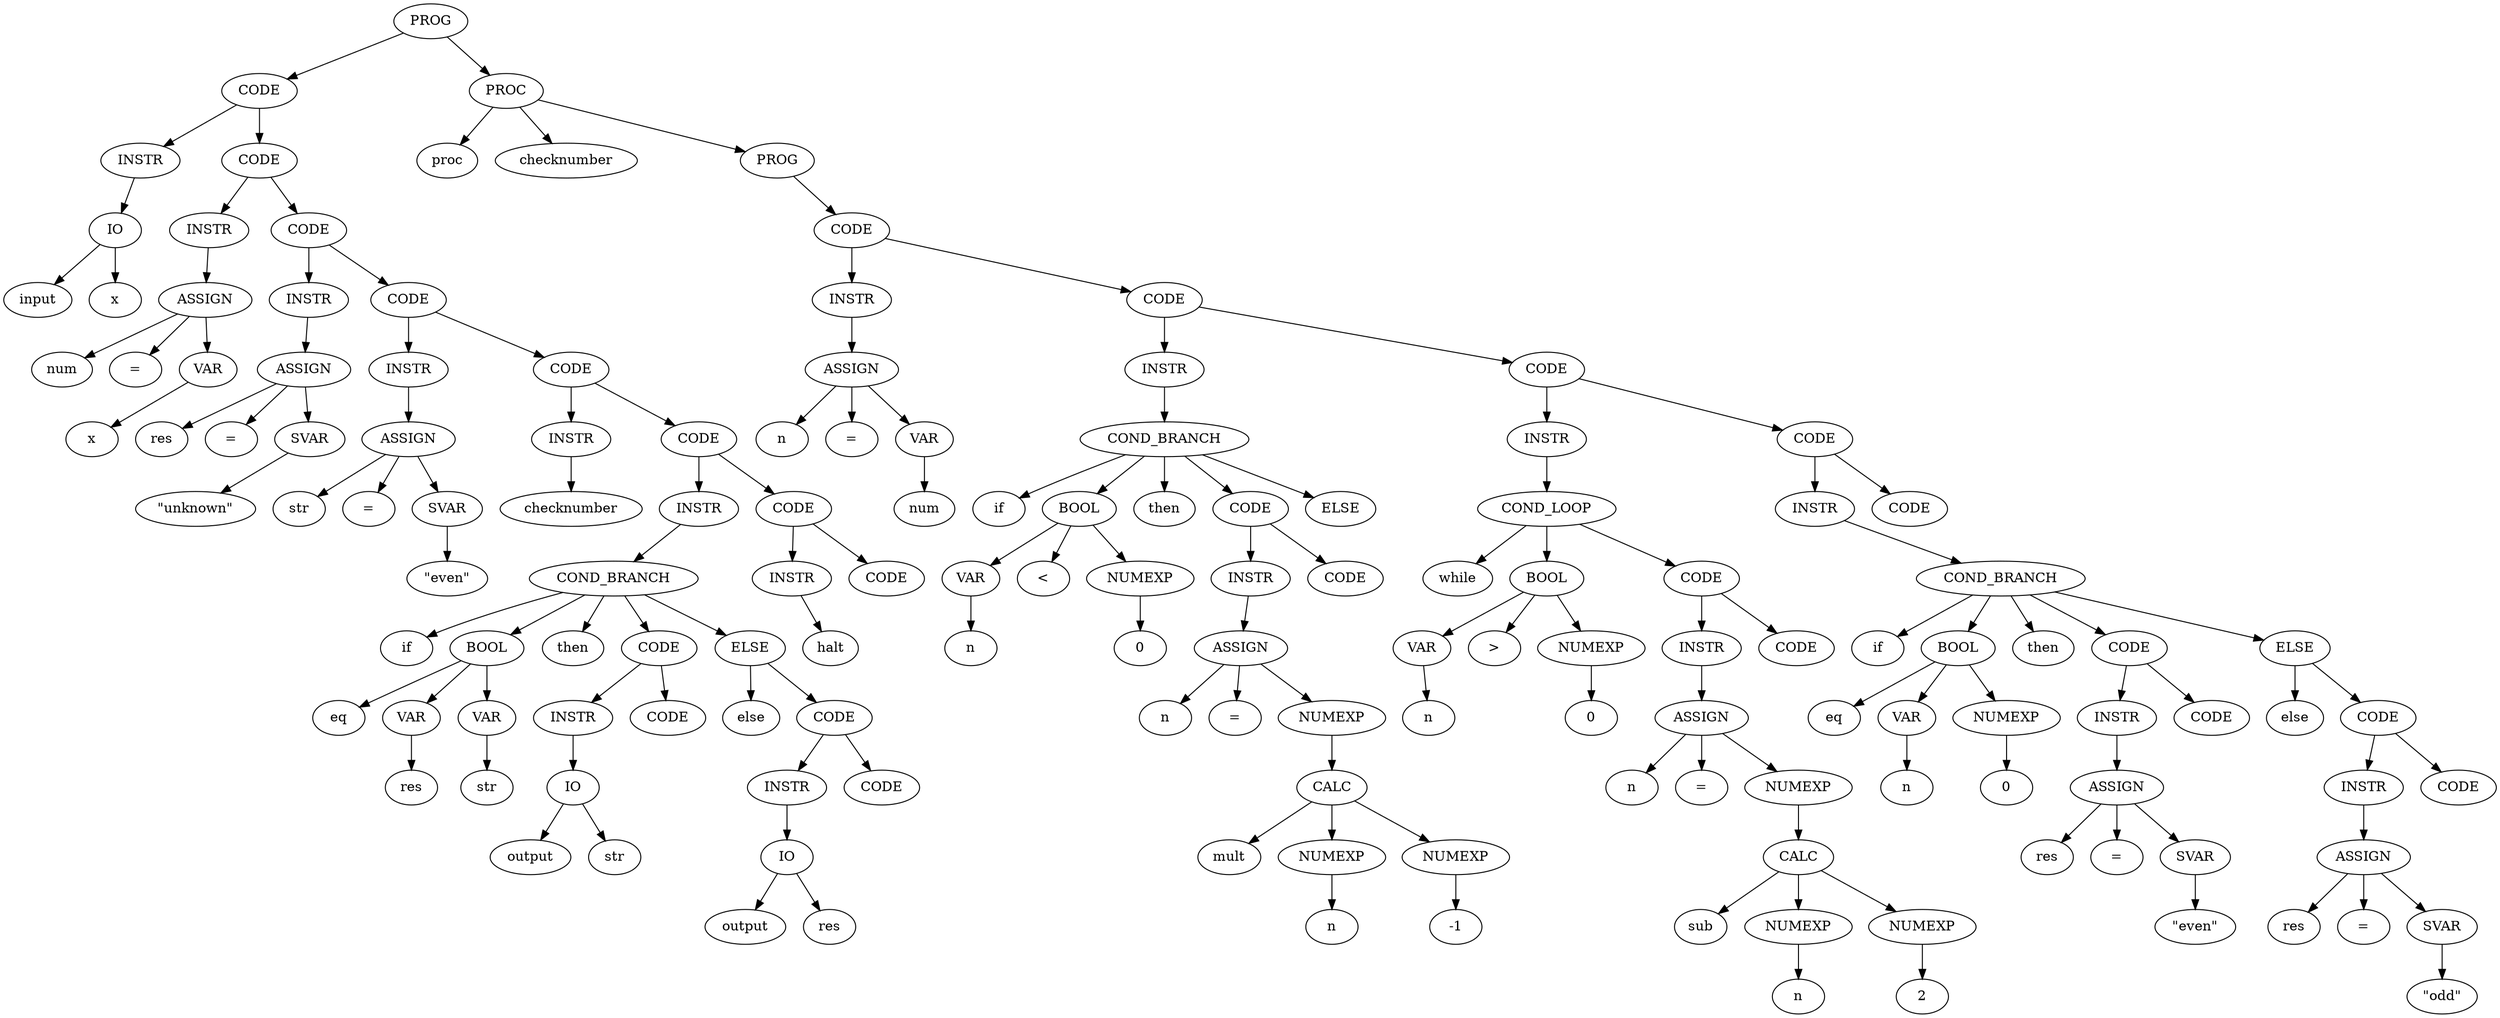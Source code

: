 digraph syntaxtree {
ID0 [label="PROG"];
ID2 [label="CODE"];
ID3 [label="INSTR"];
ID4 [label="IO"];
ID5 [label="input"];
ID6 [label="x"];
ID7 [label="CODE"];
ID8 [label="INSTR"];
ID9 [label="ASSIGN"];
ID10 [label="num"];
ID11 [label="="];
ID12 [label="VAR"];
ID13 [label="x"];
ID14 [label="CODE"];
ID15 [label="INSTR"];
ID16 [label="ASSIGN"];
ID17 [label="res"];
ID18 [label="="];
ID19 [label="SVAR"];
ID20 [label="\"unknown\""];
ID21 [label="CODE"];
ID22 [label="INSTR"];
ID23 [label="ASSIGN"];
ID24 [label="str"];
ID25 [label="="];
ID26 [label="SVAR"];
ID27 [label="\"even\""];
ID28 [label="CODE"];
ID29 [label="INSTR"];
ID30 [label="checknumber"];
ID31 [label="CODE"];
ID32 [label="INSTR"];
ID33 [label="COND_BRANCH"];
ID34 [label="if"];
ID35 [label="BOOL"];
ID36 [label="eq"];
ID37 [label="VAR"];
ID38 [label="res"];
ID39 [label="VAR"];
ID40 [label="str"];
ID41 [label="then"];
ID42 [label="CODE"];
ID43 [label="INSTR"];
ID44 [label="IO"];
ID45 [label="output"];
ID46 [label="str"];
ID47 [label="CODE"];
ID48 [label="ELSE"];
ID49 [label="else"];
ID50 [label="CODE"];
ID51 [label="INSTR"];
ID52 [label="IO"];
ID53 [label="output"];
ID54 [label="res"];
ID55 [label="CODE"];
ID56 [label="CODE"];
ID57 [label="INSTR"];
ID58 [label="halt"];
ID59 [label="CODE"];
ID60 [label="PROC"];
ID61 [label="proc"];
ID62 [label="checknumber"];
ID63 [label="PROG"];
ID64 [label="CODE"];
ID65 [label="INSTR"];
ID66 [label="ASSIGN"];
ID67 [label="n"];
ID68 [label="="];
ID69 [label="VAR"];
ID70 [label="num"];
ID71 [label="CODE"];
ID72 [label="INSTR"];
ID73 [label="COND_BRANCH"];
ID74 [label="if"];
ID75 [label="BOOL"];
ID76 [label="VAR"];
ID77 [label="n"];
ID78 [label="<"];
ID79 [label="NUMEXP"];
ID80 [label="0"];
ID81 [label="then"];
ID82 [label="CODE"];
ID83 [label="INSTR"];
ID84 [label="ASSIGN"];
ID85 [label="n"];
ID86 [label="="];
ID87 [label="NUMEXP"];
ID88 [label="CALC"];
ID89 [label="mult"];
ID90 [label="NUMEXP"];
ID91 [label="n"];
ID92 [label="NUMEXP"];
ID93 [label="-1"];
ID94 [label="CODE"];
ID95 [label="ELSE"];
ID96 [label="CODE"];
ID97 [label="INSTR"];
ID98 [label="COND_LOOP"];
ID99 [label="while"];
ID100 [label="BOOL"];
ID101 [label="VAR"];
ID102 [label="n"];
ID103 [label=">"];
ID104 [label="NUMEXP"];
ID105 [label="0"];
ID106 [label="CODE"];
ID107 [label="INSTR"];
ID108 [label="ASSIGN"];
ID109 [label="n"];
ID110 [label="="];
ID111 [label="NUMEXP"];
ID112 [label="CALC"];
ID113 [label="sub"];
ID114 [label="NUMEXP"];
ID115 [label="n"];
ID116 [label="NUMEXP"];
ID117 [label="2"];
ID118 [label="CODE"];
ID119 [label="CODE"];
ID120 [label="INSTR"];
ID121 [label="COND_BRANCH"];
ID122 [label="if"];
ID123 [label="BOOL"];
ID124 [label="eq"];
ID125 [label="VAR"];
ID126 [label="n"];
ID127 [label="NUMEXP"];
ID128 [label="0"];
ID129 [label="then"];
ID130 [label="CODE"];
ID131 [label="INSTR"];
ID132 [label="ASSIGN"];
ID133 [label="res"];
ID134 [label="="];
ID135 [label="SVAR"];
ID136 [label="\"even\""];
ID137 [label="CODE"];
ID138 [label="ELSE"];
ID139 [label="else"];
ID140 [label="CODE"];
ID141 [label="INSTR"];
ID142 [label="ASSIGN"];
ID143 [label="res"];
ID144 [label="="];
ID145 [label="SVAR"];
ID146 [label="\"odd\""];
ID147 [label="CODE"];
ID148 [label="CODE"];
ID0 -> ID2;
ID0 -> ID60;
ID2 -> ID3;
ID2 -> ID7;
ID3 -> ID4;
ID4 -> ID5;
ID4 -> ID6;
ID7 -> ID8;
ID7 -> ID14;
ID8 -> ID9;
ID9 -> ID10;
ID9 -> ID11;
ID9 -> ID12;
ID12 -> ID13;
ID14 -> ID15;
ID14 -> ID21;
ID15 -> ID16;
ID16 -> ID17;
ID16 -> ID18;
ID16 -> ID19;
ID19 -> ID20;
ID21 -> ID22;
ID21 -> ID28;
ID22 -> ID23;
ID23 -> ID24;
ID23 -> ID25;
ID23 -> ID26;
ID26 -> ID27;
ID28 -> ID29;
ID28 -> ID31;
ID29 -> ID30;
ID31 -> ID32;
ID31 -> ID56;
ID32 -> ID33;
ID33 -> ID34;
ID33 -> ID35;
ID33 -> ID41;
ID33 -> ID42;
ID33 -> ID48;
ID35 -> ID36;
ID35 -> ID37;
ID35 -> ID39;
ID37 -> ID38;
ID39 -> ID40;
ID42 -> ID43;
ID42 -> ID47;
ID43 -> ID44;
ID44 -> ID45;
ID44 -> ID46;
ID48 -> ID49;
ID48 -> ID50;
ID50 -> ID51;
ID50 -> ID55;
ID51 -> ID52;
ID52 -> ID53;
ID52 -> ID54;
ID56 -> ID57;
ID56 -> ID59;
ID57 -> ID58;
ID60 -> ID61;
ID60 -> ID62;
ID60 -> ID63;
ID63 -> ID64;
ID64 -> ID65;
ID64 -> ID71;
ID65 -> ID66;
ID66 -> ID67;
ID66 -> ID68;
ID66 -> ID69;
ID69 -> ID70;
ID71 -> ID72;
ID71 -> ID96;
ID72 -> ID73;
ID73 -> ID74;
ID73 -> ID75;
ID73 -> ID81;
ID73 -> ID82;
ID73 -> ID95;
ID75 -> ID76;
ID75 -> ID78;
ID75 -> ID79;
ID76 -> ID77;
ID79 -> ID80;
ID82 -> ID83;
ID82 -> ID94;
ID83 -> ID84;
ID84 -> ID85;
ID84 -> ID86;
ID84 -> ID87;
ID87 -> ID88;
ID88 -> ID89;
ID88 -> ID90;
ID88 -> ID92;
ID90 -> ID91;
ID92 -> ID93;
ID96 -> ID97;
ID96 -> ID119;
ID97 -> ID98;
ID98 -> ID99;
ID98 -> ID100;
ID98 -> ID106;
ID100 -> ID101;
ID100 -> ID103;
ID100 -> ID104;
ID101 -> ID102;
ID104 -> ID105;
ID106 -> ID107;
ID106 -> ID118;
ID107 -> ID108;
ID108 -> ID109;
ID108 -> ID110;
ID108 -> ID111;
ID111 -> ID112;
ID112 -> ID113;
ID112 -> ID114;
ID112 -> ID116;
ID114 -> ID115;
ID116 -> ID117;
ID119 -> ID120;
ID119 -> ID148;
ID120 -> ID121;
ID121 -> ID122;
ID121 -> ID123;
ID121 -> ID129;
ID121 -> ID130;
ID121 -> ID138;
ID123 -> ID124;
ID123 -> ID125;
ID123 -> ID127;
ID125 -> ID126;
ID127 -> ID128;
ID130 -> ID131;
ID130 -> ID137;
ID131 -> ID132;
ID132 -> ID133;
ID132 -> ID134;
ID132 -> ID135;
ID135 -> ID136;
ID138 -> ID139;
ID138 -> ID140;
ID140 -> ID141;
ID140 -> ID147;
ID141 -> ID142;
ID142 -> ID143;
ID142 -> ID144;
ID142 -> ID145;
ID145 -> ID146;
}

